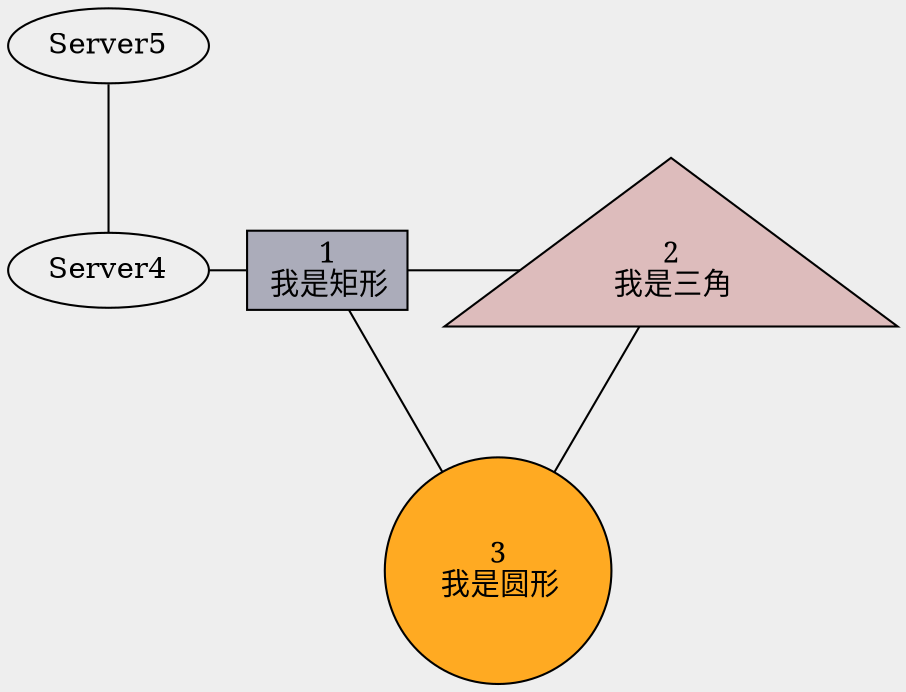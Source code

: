  graph template {

Server1 [fontname="SimSun", shape=box, label="1\n 我是矩形", fillcolor="#ABACBA", style=filled]
Server2 [fontname="SimSun", shape=triangle, label="2\n 我是三角", fillcolor="#DDBCBC", style=filled]
Server3 [fontname="SimSun", shape=circle, label="3\n 我是圆形", fillcolor="#FFAA22",style=filled]

Server1 -- Server2
Server2 -- Server3
Server3 -- Server1
Server4 -- Server1
Server5 -- Server4

{ rank=same; Server1 Server2 Server4 }

bgcolor="#EEEEEE"

}
